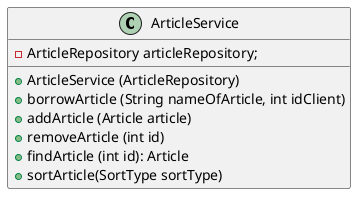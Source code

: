 @startuml

class ArticleService {

- ArticleRepository articleRepository;

+ ArticleService (ArticleRepository)
+ borrowArticle (String nameOfArticle, int idClient)
+ addArticle (Article article)
+ removeArticle (int id)
+ findArticle (int id): Article
+ sortArticle(SortType sortType)
}

@enduml